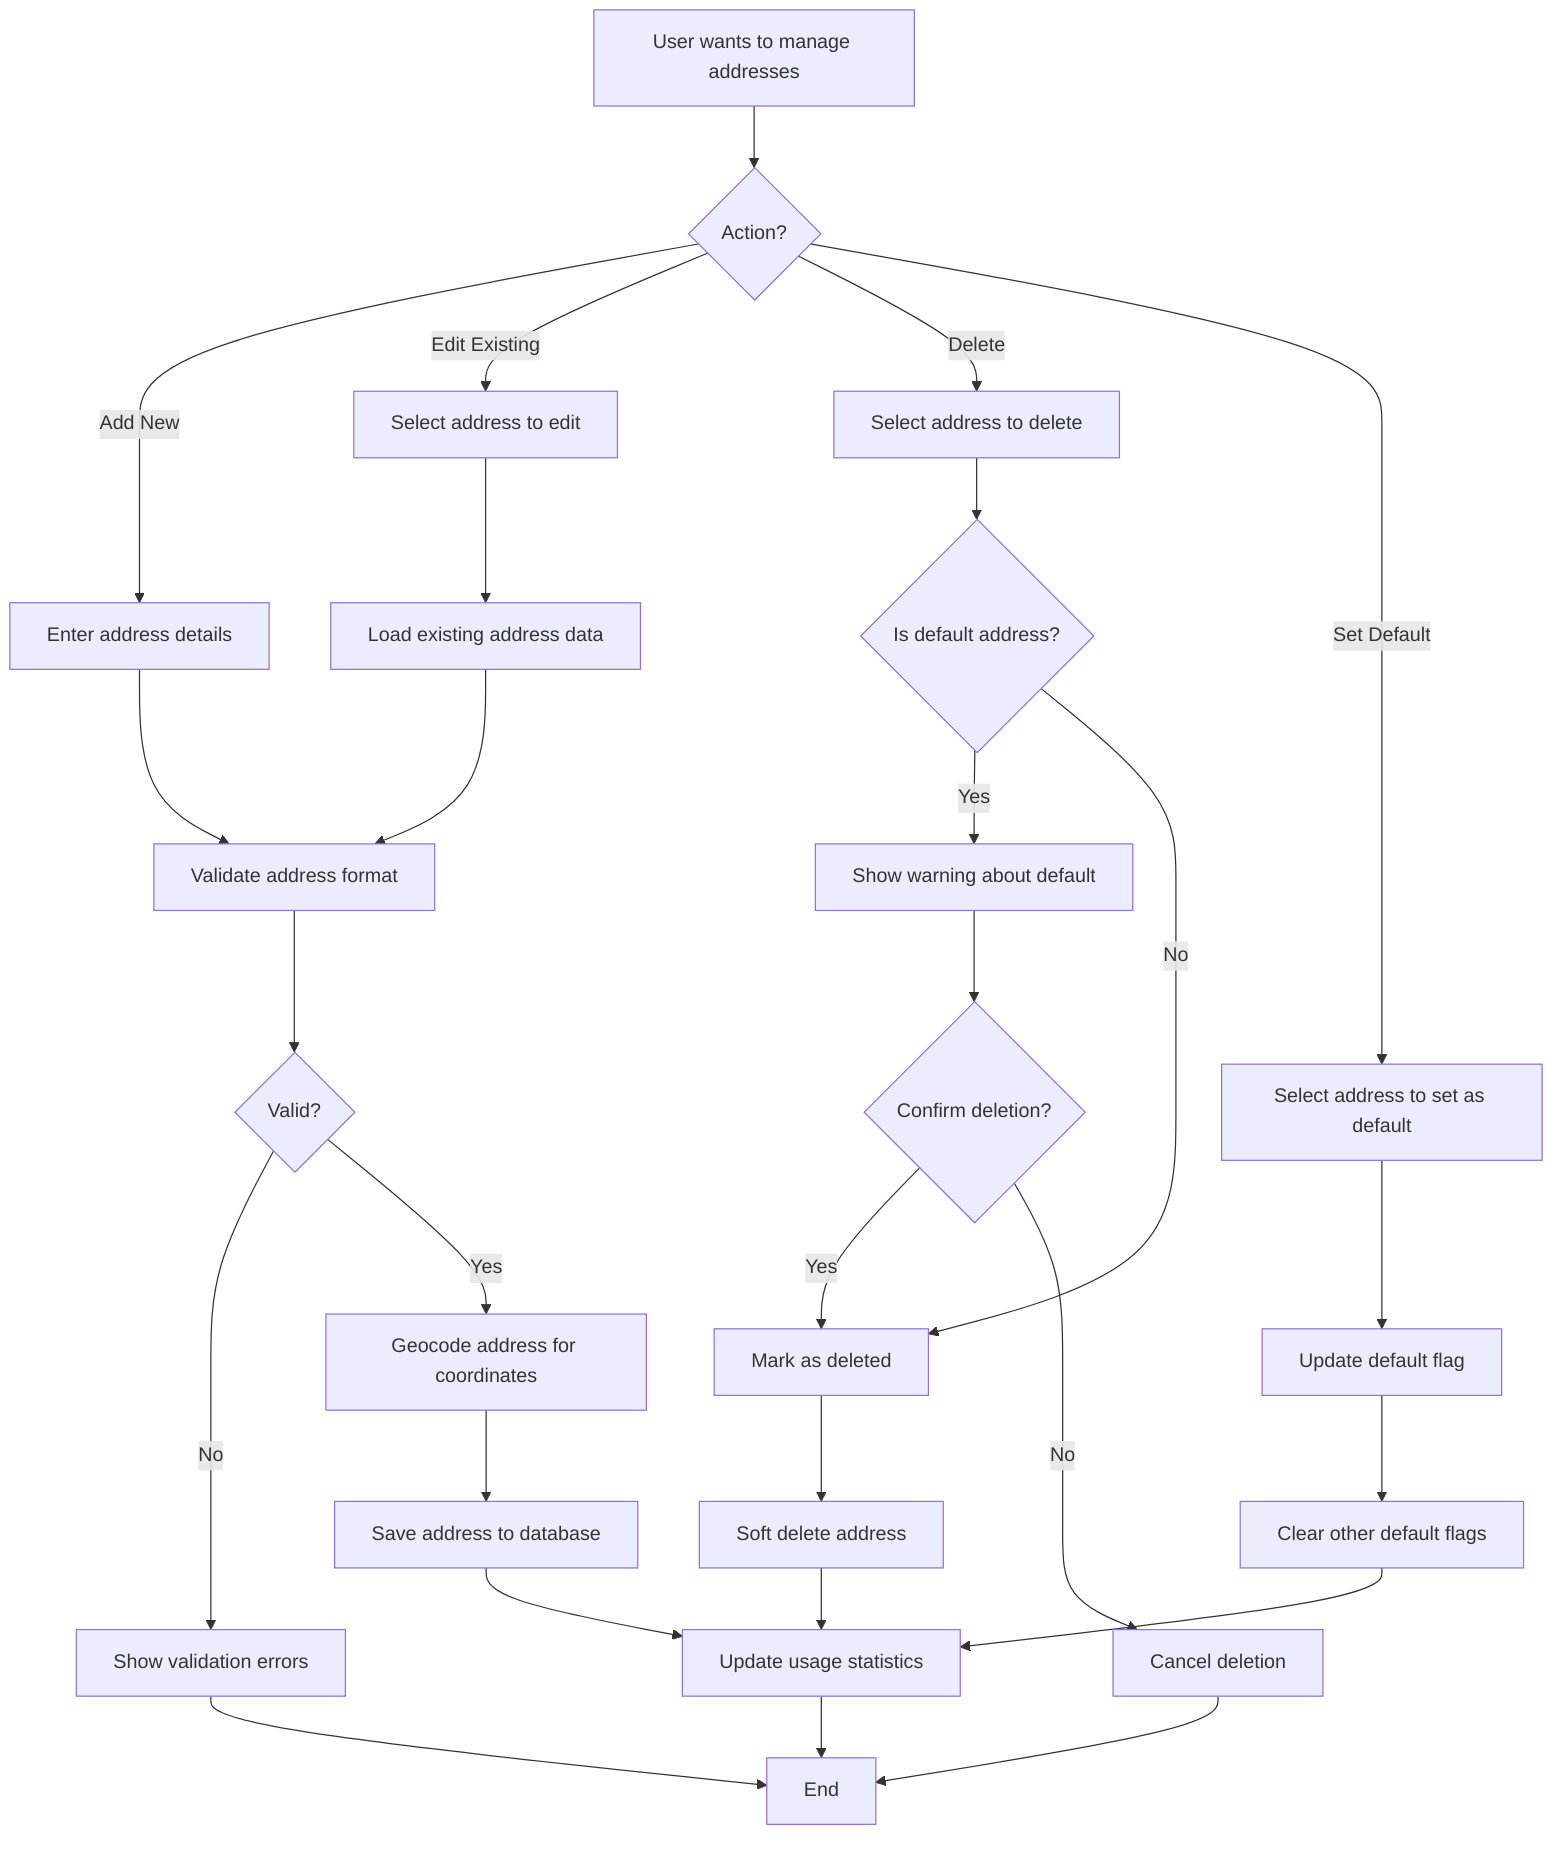%% Address Management Flow
%% View at https://mermaid.live
flowchart TD
  A[User wants to manage addresses] --> B{Action?}
  B -->|Add New| C[Enter address details]
  B -->|Edit Existing| D[Select address to edit]
  B -->|Delete| E[Select address to delete]
  B -->|Set Default| F[Select address to set as default]
  
  C --> G[Validate address format]
  G --> H{Valid?}
  H -->|No| I[Show validation errors]
  H -->|Yes| J[Geocode address for coordinates]
  J --> K[Save address to database]
  K --> L[Update usage statistics]
  
  D --> M[Load existing address data]
  M --> G
  
  E --> N{Is default address?}
  N -->|Yes| O[Show warning about default]
  N -->|No| P[Mark as deleted]
  O --> Q{Confirm deletion?}
  Q -->|Yes| P
  Q -->|No| R[Cancel deletion]
  
  F --> S[Update default flag]
  S --> T[Clear other default flags]
  T --> L
  
  P --> U[Soft delete address]
  U --> L
  L --> Z[End]
  I --> Z
  R --> Z